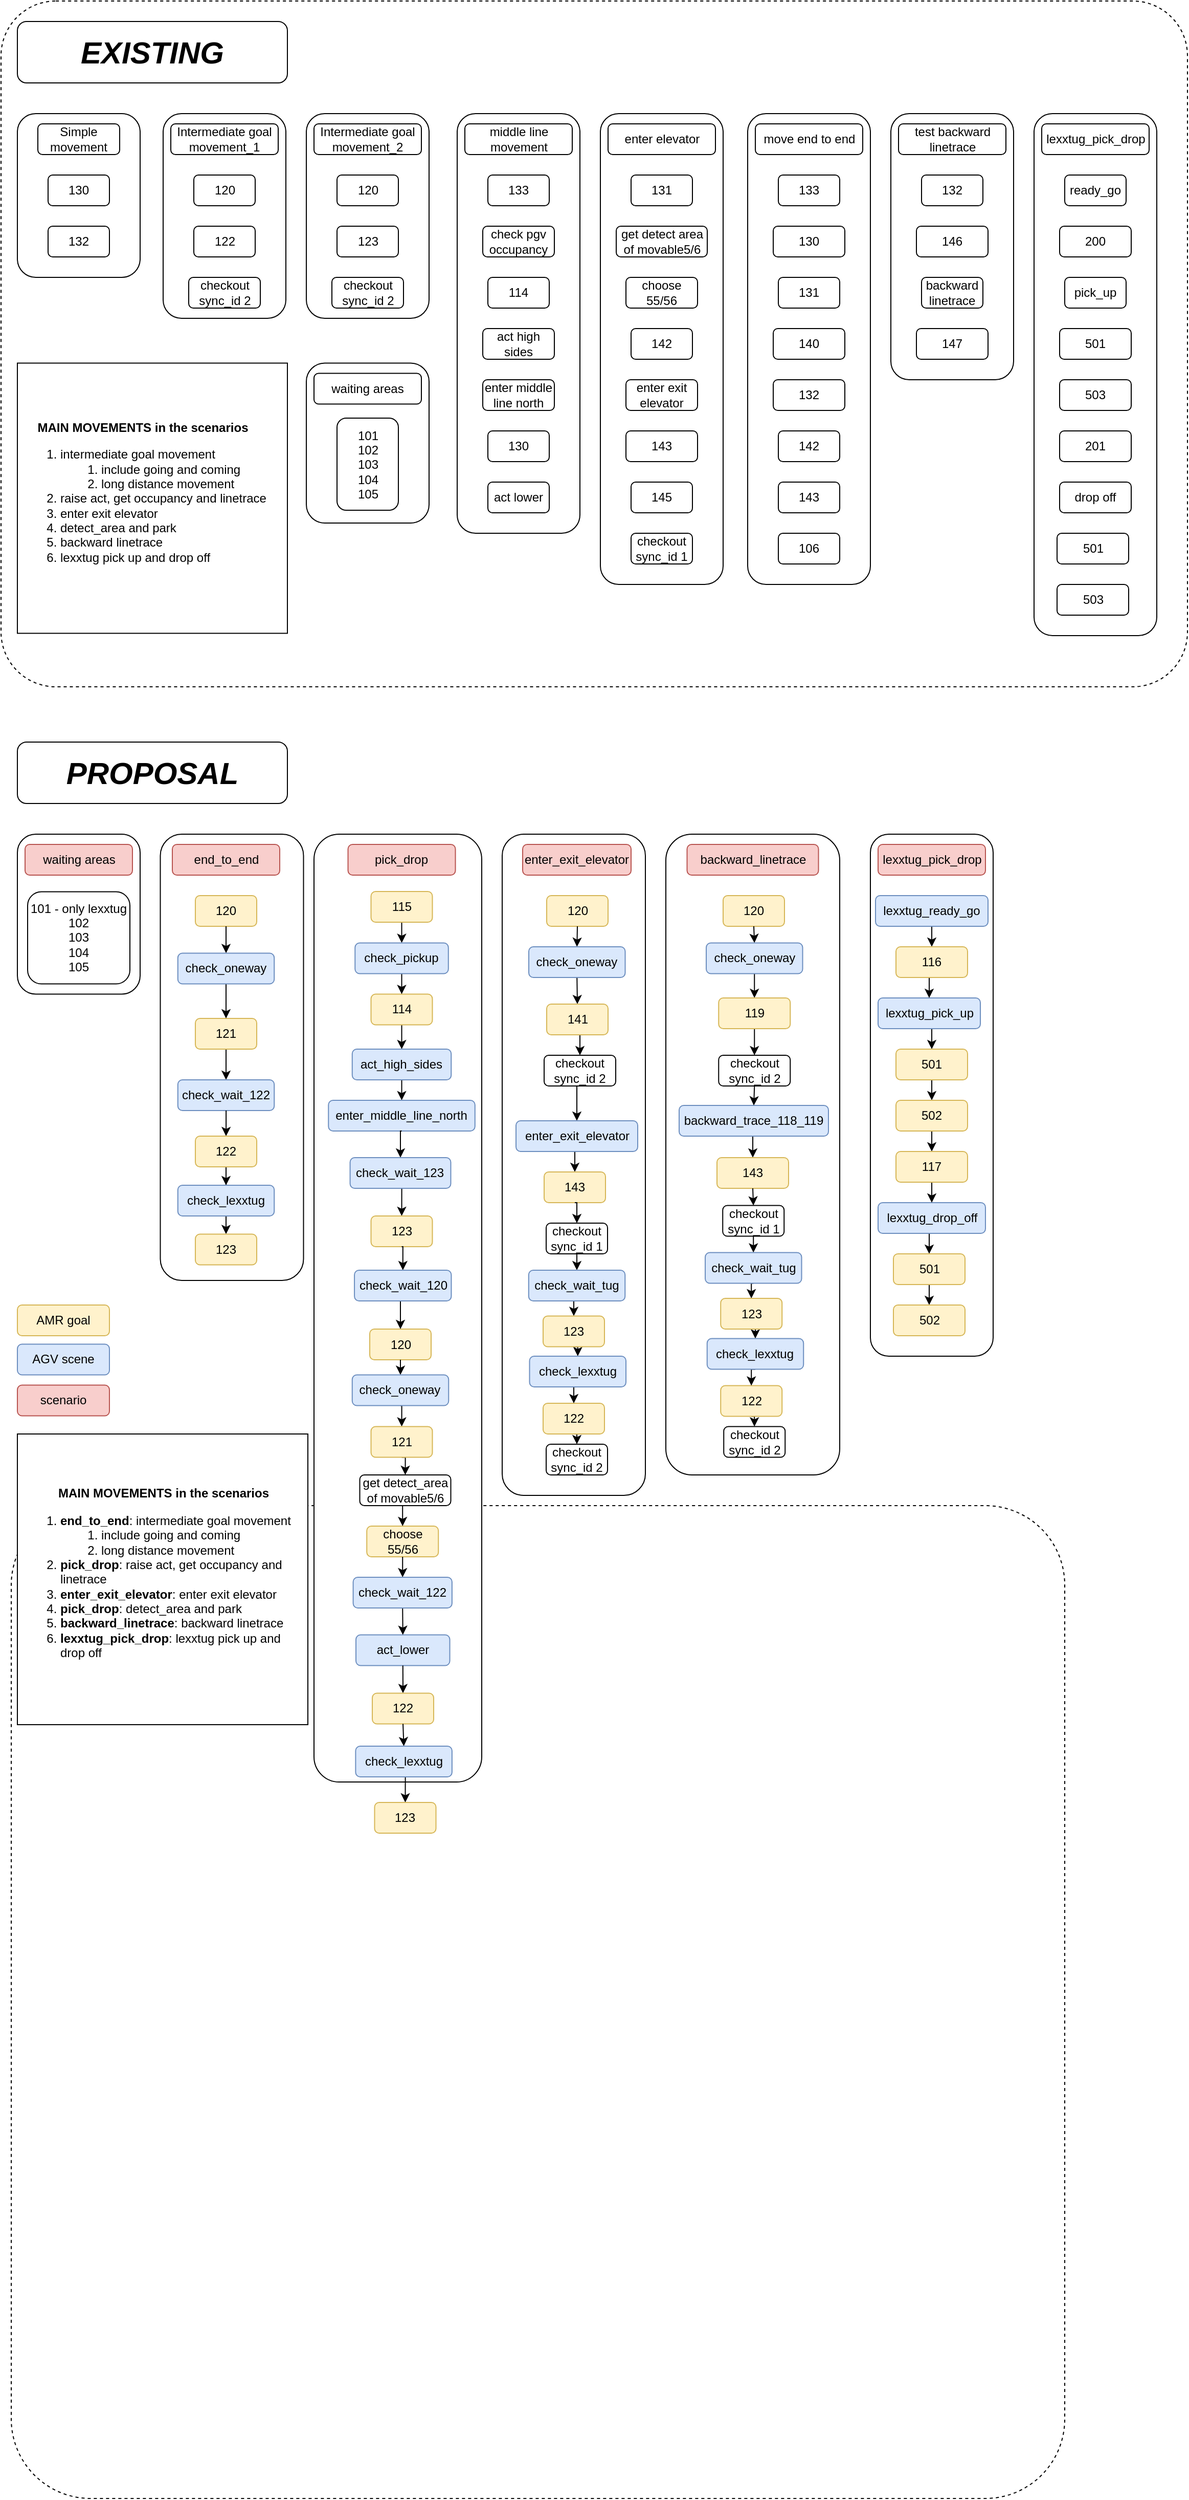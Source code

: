 <mxfile version="24.4.8" type="github">
  <diagram name="Page-1" id="5bSXYN2U-99hKogTW9Im">
    <mxGraphModel dx="1364" dy="1979" grid="1" gridSize="10" guides="1" tooltips="1" connect="1" arrows="1" fold="1" page="1" pageScale="1" pageWidth="850" pageHeight="1100" math="0" shadow="0">
      <root>
        <mxCell id="0" />
        <mxCell id="1" parent="0" />
        <mxCell id="Y1CMa8lW1xbxOv6bXZh0-143" value="" style="rounded=1;whiteSpace=wrap;html=1;arcSize=8;fillColor=none;dashed=1;" parent="1" vertex="1">
          <mxGeometry x="20" y="1400" width="1030" height="970" as="geometry" />
        </mxCell>
        <mxCell id="Y1CMa8lW1xbxOv6bXZh0-142" value="" style="rounded=1;whiteSpace=wrap;html=1;arcSize=8;fillColor=none;dashed=1;" parent="1" vertex="1">
          <mxGeometry x="10" y="-70" width="1160" height="670" as="geometry" />
        </mxCell>
        <mxCell id="Y1CMa8lW1xbxOv6bXZh0-1" value="" style="rounded=1;whiteSpace=wrap;html=1;" parent="1" vertex="1">
          <mxGeometry x="26" y="40" width="120" height="160" as="geometry" />
        </mxCell>
        <mxCell id="Y1CMa8lW1xbxOv6bXZh0-2" value="130" style="rounded=1;whiteSpace=wrap;html=1;" parent="1" vertex="1">
          <mxGeometry x="56" y="100" width="60" height="30" as="geometry" />
        </mxCell>
        <mxCell id="Y1CMa8lW1xbxOv6bXZh0-3" value="Simple movement" style="rounded=1;whiteSpace=wrap;html=1;" parent="1" vertex="1">
          <mxGeometry x="46" y="50" width="80" height="30" as="geometry" />
        </mxCell>
        <mxCell id="Y1CMa8lW1xbxOv6bXZh0-4" value="132" style="rounded=1;whiteSpace=wrap;html=1;" parent="1" vertex="1">
          <mxGeometry x="56" y="150" width="60" height="30" as="geometry" />
        </mxCell>
        <mxCell id="Y1CMa8lW1xbxOv6bXZh0-5" value="" style="rounded=1;whiteSpace=wrap;html=1;" parent="1" vertex="1">
          <mxGeometry x="168.5" y="40" width="120" height="200" as="geometry" />
        </mxCell>
        <mxCell id="Y1CMa8lW1xbxOv6bXZh0-6" value="120" style="rounded=1;whiteSpace=wrap;html=1;" parent="1" vertex="1">
          <mxGeometry x="198.5" y="100" width="60" height="30" as="geometry" />
        </mxCell>
        <mxCell id="Y1CMa8lW1xbxOv6bXZh0-7" value="Intermediate goal movement_1" style="rounded=1;whiteSpace=wrap;html=1;" parent="1" vertex="1">
          <mxGeometry x="176" y="50" width="105" height="30" as="geometry" />
        </mxCell>
        <mxCell id="Y1CMa8lW1xbxOv6bXZh0-8" value="122" style="rounded=1;whiteSpace=wrap;html=1;" parent="1" vertex="1">
          <mxGeometry x="198.5" y="150" width="60" height="30" as="geometry" />
        </mxCell>
        <mxCell id="Y1CMa8lW1xbxOv6bXZh0-9" value="checkout sync_id 2" style="rounded=1;whiteSpace=wrap;html=1;" parent="1" vertex="1">
          <mxGeometry x="193.5" y="200" width="70" height="30" as="geometry" />
        </mxCell>
        <mxCell id="Y1CMa8lW1xbxOv6bXZh0-19" value="" style="rounded=1;whiteSpace=wrap;html=1;" parent="1" vertex="1">
          <mxGeometry x="308.5" y="40" width="120" height="200" as="geometry" />
        </mxCell>
        <mxCell id="Y1CMa8lW1xbxOv6bXZh0-20" value="120" style="rounded=1;whiteSpace=wrap;html=1;" parent="1" vertex="1">
          <mxGeometry x="338.5" y="100" width="60" height="30" as="geometry" />
        </mxCell>
        <mxCell id="Y1CMa8lW1xbxOv6bXZh0-21" value="Intermediate goal movement_2" style="rounded=1;whiteSpace=wrap;html=1;" parent="1" vertex="1">
          <mxGeometry x="316" y="50" width="105" height="30" as="geometry" />
        </mxCell>
        <mxCell id="Y1CMa8lW1xbxOv6bXZh0-22" value="123" style="rounded=1;whiteSpace=wrap;html=1;" parent="1" vertex="1">
          <mxGeometry x="338.5" y="150" width="60" height="30" as="geometry" />
        </mxCell>
        <mxCell id="Y1CMa8lW1xbxOv6bXZh0-23" value="checkout sync_id 2" style="rounded=1;whiteSpace=wrap;html=1;" parent="1" vertex="1">
          <mxGeometry x="333.5" y="200" width="70" height="30" as="geometry" />
        </mxCell>
        <mxCell id="Y1CMa8lW1xbxOv6bXZh0-24" value="" style="rounded=1;whiteSpace=wrap;html=1;" parent="1" vertex="1">
          <mxGeometry x="456" y="40" width="120" height="410" as="geometry" />
        </mxCell>
        <mxCell id="Y1CMa8lW1xbxOv6bXZh0-25" value="133" style="rounded=1;whiteSpace=wrap;html=1;" parent="1" vertex="1">
          <mxGeometry x="486" y="100" width="60" height="30" as="geometry" />
        </mxCell>
        <mxCell id="Y1CMa8lW1xbxOv6bXZh0-26" value="middle line movement" style="rounded=1;whiteSpace=wrap;html=1;" parent="1" vertex="1">
          <mxGeometry x="463.5" y="50" width="105" height="30" as="geometry" />
        </mxCell>
        <mxCell id="Y1CMa8lW1xbxOv6bXZh0-27" value="114" style="rounded=1;whiteSpace=wrap;html=1;" parent="1" vertex="1">
          <mxGeometry x="486" y="200" width="60" height="30" as="geometry" />
        </mxCell>
        <mxCell id="Y1CMa8lW1xbxOv6bXZh0-28" value="check pgv occupancy" style="rounded=1;whiteSpace=wrap;html=1;" parent="1" vertex="1">
          <mxGeometry x="481" y="150" width="70" height="30" as="geometry" />
        </mxCell>
        <mxCell id="Y1CMa8lW1xbxOv6bXZh0-29" value="act high sides" style="rounded=1;whiteSpace=wrap;html=1;" parent="1" vertex="1">
          <mxGeometry x="481" y="250" width="70" height="30" as="geometry" />
        </mxCell>
        <mxCell id="Y1CMa8lW1xbxOv6bXZh0-30" value="130" style="rounded=1;whiteSpace=wrap;html=1;" parent="1" vertex="1">
          <mxGeometry x="486" y="350" width="60" height="30" as="geometry" />
        </mxCell>
        <mxCell id="Y1CMa8lW1xbxOv6bXZh0-31" value="enter middle line north" style="rounded=1;whiteSpace=wrap;html=1;" parent="1" vertex="1">
          <mxGeometry x="481" y="300" width="70" height="30" as="geometry" />
        </mxCell>
        <mxCell id="Y1CMa8lW1xbxOv6bXZh0-32" value="act lower" style="rounded=1;whiteSpace=wrap;html=1;" parent="1" vertex="1">
          <mxGeometry x="486" y="400" width="60" height="30" as="geometry" />
        </mxCell>
        <mxCell id="Y1CMa8lW1xbxOv6bXZh0-33" value="" style="rounded=1;whiteSpace=wrap;html=1;" parent="1" vertex="1">
          <mxGeometry x="596" y="40" width="120" height="460" as="geometry" />
        </mxCell>
        <mxCell id="Y1CMa8lW1xbxOv6bXZh0-34" value="131" style="rounded=1;whiteSpace=wrap;html=1;" parent="1" vertex="1">
          <mxGeometry x="626" y="100" width="60" height="30" as="geometry" />
        </mxCell>
        <mxCell id="Y1CMa8lW1xbxOv6bXZh0-35" value="enter elevator" style="rounded=1;whiteSpace=wrap;html=1;" parent="1" vertex="1">
          <mxGeometry x="603.5" y="50" width="105" height="30" as="geometry" />
        </mxCell>
        <mxCell id="Y1CMa8lW1xbxOv6bXZh0-36" value="142" style="rounded=1;whiteSpace=wrap;html=1;" parent="1" vertex="1">
          <mxGeometry x="626" y="250" width="60" height="30" as="geometry" />
        </mxCell>
        <mxCell id="Y1CMa8lW1xbxOv6bXZh0-38" value="enter exit elevator" style="rounded=1;whiteSpace=wrap;html=1;" parent="1" vertex="1">
          <mxGeometry x="621" y="300" width="70" height="30" as="geometry" />
        </mxCell>
        <mxCell id="Y1CMa8lW1xbxOv6bXZh0-39" value="145" style="rounded=1;whiteSpace=wrap;html=1;" parent="1" vertex="1">
          <mxGeometry x="626" y="400" width="60" height="30" as="geometry" />
        </mxCell>
        <mxCell id="Y1CMa8lW1xbxOv6bXZh0-40" value="143" style="rounded=1;whiteSpace=wrap;html=1;" parent="1" vertex="1">
          <mxGeometry x="621" y="350" width="70" height="30" as="geometry" />
        </mxCell>
        <mxCell id="Y1CMa8lW1xbxOv6bXZh0-41" value="checkout&lt;div&gt;sync_id 1&lt;/div&gt;" style="rounded=1;whiteSpace=wrap;html=1;" parent="1" vertex="1">
          <mxGeometry x="626" y="450" width="60" height="30" as="geometry" />
        </mxCell>
        <mxCell id="Y1CMa8lW1xbxOv6bXZh0-47" value="" style="rounded=1;whiteSpace=wrap;html=1;" parent="1" vertex="1">
          <mxGeometry x="740" y="40" width="120" height="460" as="geometry" />
        </mxCell>
        <mxCell id="Y1CMa8lW1xbxOv6bXZh0-48" value="133" style="rounded=1;whiteSpace=wrap;html=1;" parent="1" vertex="1">
          <mxGeometry x="770" y="100" width="60" height="30" as="geometry" />
        </mxCell>
        <mxCell id="Y1CMa8lW1xbxOv6bXZh0-49" value="move end to end" style="rounded=1;whiteSpace=wrap;html=1;" parent="1" vertex="1">
          <mxGeometry x="747.5" y="50" width="105" height="30" as="geometry" />
        </mxCell>
        <mxCell id="Y1CMa8lW1xbxOv6bXZh0-50" value="131" style="rounded=1;whiteSpace=wrap;html=1;" parent="1" vertex="1">
          <mxGeometry x="770" y="200" width="60" height="30" as="geometry" />
        </mxCell>
        <mxCell id="Y1CMa8lW1xbxOv6bXZh0-51" value="130" style="rounded=1;whiteSpace=wrap;html=1;" parent="1" vertex="1">
          <mxGeometry x="765" y="150" width="70" height="30" as="geometry" />
        </mxCell>
        <mxCell id="Y1CMa8lW1xbxOv6bXZh0-52" value="140" style="rounded=1;whiteSpace=wrap;html=1;" parent="1" vertex="1">
          <mxGeometry x="765" y="250" width="70" height="30" as="geometry" />
        </mxCell>
        <mxCell id="Y1CMa8lW1xbxOv6bXZh0-53" value="142" style="rounded=1;whiteSpace=wrap;html=1;" parent="1" vertex="1">
          <mxGeometry x="770" y="350" width="60" height="30" as="geometry" />
        </mxCell>
        <mxCell id="Y1CMa8lW1xbxOv6bXZh0-54" value="132" style="rounded=1;whiteSpace=wrap;html=1;" parent="1" vertex="1">
          <mxGeometry x="765" y="300" width="70" height="30" as="geometry" />
        </mxCell>
        <mxCell id="Y1CMa8lW1xbxOv6bXZh0-55" value="143" style="rounded=1;whiteSpace=wrap;html=1;" parent="1" vertex="1">
          <mxGeometry x="770" y="400" width="60" height="30" as="geometry" />
        </mxCell>
        <mxCell id="Y1CMa8lW1xbxOv6bXZh0-56" value="106" style="rounded=1;whiteSpace=wrap;html=1;" parent="1" vertex="1">
          <mxGeometry x="770" y="450" width="60" height="30" as="geometry" />
        </mxCell>
        <mxCell id="Y1CMa8lW1xbxOv6bXZh0-57" value="" style="rounded=1;whiteSpace=wrap;html=1;" parent="1" vertex="1">
          <mxGeometry x="880" y="40" width="120" height="260" as="geometry" />
        </mxCell>
        <mxCell id="Y1CMa8lW1xbxOv6bXZh0-58" value="132" style="rounded=1;whiteSpace=wrap;html=1;" parent="1" vertex="1">
          <mxGeometry x="910" y="100" width="60" height="30" as="geometry" />
        </mxCell>
        <mxCell id="Y1CMa8lW1xbxOv6bXZh0-59" value="test backward linetrace" style="rounded=1;whiteSpace=wrap;html=1;" parent="1" vertex="1">
          <mxGeometry x="887.5" y="50" width="105" height="30" as="geometry" />
        </mxCell>
        <mxCell id="Y1CMa8lW1xbxOv6bXZh0-60" value="backward linetrace" style="rounded=1;whiteSpace=wrap;html=1;" parent="1" vertex="1">
          <mxGeometry x="910" y="200" width="60" height="30" as="geometry" />
        </mxCell>
        <mxCell id="Y1CMa8lW1xbxOv6bXZh0-61" value="146" style="rounded=1;whiteSpace=wrap;html=1;" parent="1" vertex="1">
          <mxGeometry x="905" y="150" width="70" height="30" as="geometry" />
        </mxCell>
        <mxCell id="Y1CMa8lW1xbxOv6bXZh0-62" value="147" style="rounded=1;whiteSpace=wrap;html=1;" parent="1" vertex="1">
          <mxGeometry x="905" y="250" width="70" height="30" as="geometry" />
        </mxCell>
        <mxCell id="Y1CMa8lW1xbxOv6bXZh0-67" value="" style="rounded=1;whiteSpace=wrap;html=1;" parent="1" vertex="1">
          <mxGeometry x="1020" y="40" width="120" height="510" as="geometry" />
        </mxCell>
        <mxCell id="Y1CMa8lW1xbxOv6bXZh0-68" value="ready_go" style="rounded=1;whiteSpace=wrap;html=1;" parent="1" vertex="1">
          <mxGeometry x="1050" y="100" width="60" height="30" as="geometry" />
        </mxCell>
        <mxCell id="Y1CMa8lW1xbxOv6bXZh0-69" value="lexxtug_pick_drop" style="rounded=1;whiteSpace=wrap;html=1;" parent="1" vertex="1">
          <mxGeometry x="1027.5" y="50" width="105" height="30" as="geometry" />
        </mxCell>
        <mxCell id="Y1CMa8lW1xbxOv6bXZh0-70" value="pick_up" style="rounded=1;whiteSpace=wrap;html=1;" parent="1" vertex="1">
          <mxGeometry x="1050" y="200" width="60" height="30" as="geometry" />
        </mxCell>
        <mxCell id="Y1CMa8lW1xbxOv6bXZh0-71" value="200" style="rounded=1;whiteSpace=wrap;html=1;" parent="1" vertex="1">
          <mxGeometry x="1045" y="150" width="70" height="30" as="geometry" />
        </mxCell>
        <mxCell id="Y1CMa8lW1xbxOv6bXZh0-72" value="501" style="rounded=1;whiteSpace=wrap;html=1;" parent="1" vertex="1">
          <mxGeometry x="1045" y="250" width="70" height="30" as="geometry" />
        </mxCell>
        <mxCell id="Y1CMa8lW1xbxOv6bXZh0-73" value="503" style="rounded=1;whiteSpace=wrap;html=1;" parent="1" vertex="1">
          <mxGeometry x="1045" y="300" width="70" height="30" as="geometry" />
        </mxCell>
        <mxCell id="Y1CMa8lW1xbxOv6bXZh0-74" value="drop off" style="rounded=1;whiteSpace=wrap;html=1;" parent="1" vertex="1">
          <mxGeometry x="1045" y="400" width="70" height="30" as="geometry" />
        </mxCell>
        <mxCell id="Y1CMa8lW1xbxOv6bXZh0-75" value="501" style="rounded=1;whiteSpace=wrap;html=1;" parent="1" vertex="1">
          <mxGeometry x="1042.5" y="450" width="70" height="30" as="geometry" />
        </mxCell>
        <mxCell id="Y1CMa8lW1xbxOv6bXZh0-76" value="201" style="rounded=1;whiteSpace=wrap;html=1;" parent="1" vertex="1">
          <mxGeometry x="1045" y="350" width="70" height="30" as="geometry" />
        </mxCell>
        <mxCell id="Y1CMa8lW1xbxOv6bXZh0-77" value="503" style="rounded=1;whiteSpace=wrap;html=1;" parent="1" vertex="1">
          <mxGeometry x="1042.5" y="500" width="70" height="30" as="geometry" />
        </mxCell>
        <mxCell id="Y1CMa8lW1xbxOv6bXZh0-78" value="&lt;div style=&quot;text-align: center;&quot;&gt;&lt;b&gt;MAIN MOVEMENTS in the scenarios&lt;/b&gt;&lt;/div&gt;&lt;ol&gt;&lt;li&gt;intermediate goal movement&lt;/li&gt;&lt;ol&gt;&lt;li&gt;include going and coming&lt;/li&gt;&lt;li&gt;long distance movement&lt;/li&gt;&lt;/ol&gt;&lt;li&gt;raise act, get occupancy and linetrace&lt;/li&gt;&lt;li&gt;enter exit elevator&lt;/li&gt;&lt;li&gt;detect_area and park&lt;/li&gt;&lt;li&gt;backward linetrace&lt;/li&gt;&lt;li&gt;lexxtug pick up and drop off&lt;/li&gt;&lt;/ol&gt;" style="whiteSpace=wrap;html=1;aspect=fixed;align=left;" parent="1" vertex="1">
          <mxGeometry x="26" y="283.75" width="264" height="264" as="geometry" />
        </mxCell>
        <mxCell id="Y1CMa8lW1xbxOv6bXZh0-83" value="" style="rounded=1;whiteSpace=wrap;html=1;" parent="1" vertex="1">
          <mxGeometry x="165.75" y="744" width="140" height="436" as="geometry" />
        </mxCell>
        <mxCell id="CmdeKac-b-EZAwpPMAO4-1" style="edgeStyle=orthogonalEdgeStyle;rounded=0;orthogonalLoop=1;jettySize=auto;html=1;exitX=0.5;exitY=1;exitDx=0;exitDy=0;entryX=0.5;entryY=0;entryDx=0;entryDy=0;" parent="1" source="pVDv0Yjla1bkmVrioMCf-3" target="Y1CMa8lW1xbxOv6bXZh0-86" edge="1">
          <mxGeometry relative="1" as="geometry" />
        </mxCell>
        <mxCell id="Y1CMa8lW1xbxOv6bXZh0-84" value="120" style="rounded=1;whiteSpace=wrap;html=1;fillColor=#fff2cc;strokeColor=#d6b656;" parent="1" vertex="1">
          <mxGeometry x="200" y="804" width="60" height="30" as="geometry" />
        </mxCell>
        <mxCell id="Y1CMa8lW1xbxOv6bXZh0-85" value="end_to_end" style="rounded=1;whiteSpace=wrap;html=1;fillColor=#f8cecc;strokeColor=#b85450;" parent="1" vertex="1">
          <mxGeometry x="177.5" y="754" width="105" height="30" as="geometry" />
        </mxCell>
        <mxCell id="Y1CMa8lW1xbxOv6bXZh0-86" value="123" style="rounded=1;whiteSpace=wrap;html=1;fillColor=#fff2cc;strokeColor=#d6b656;" parent="1" vertex="1">
          <mxGeometry x="200" y="1134.75" width="60" height="30" as="geometry" />
        </mxCell>
        <mxCell id="Y1CMa8lW1xbxOv6bXZh0-93" value="" style="rounded=1;whiteSpace=wrap;html=1;" parent="1" vertex="1">
          <mxGeometry x="316" y="744" width="164" height="926" as="geometry" />
        </mxCell>
        <mxCell id="CmdeKac-b-EZAwpPMAO4-3" style="edgeStyle=orthogonalEdgeStyle;rounded=0;orthogonalLoop=1;jettySize=auto;html=1;exitX=0.5;exitY=1;exitDx=0;exitDy=0;entryX=0.5;entryY=0;entryDx=0;entryDy=0;" parent="1" source="Y1CMa8lW1xbxOv6bXZh0-94" target="Y1CMa8lW1xbxOv6bXZh0-97" edge="1">
          <mxGeometry relative="1" as="geometry" />
        </mxCell>
        <mxCell id="Y1CMa8lW1xbxOv6bXZh0-94" value="115" style="rounded=1;whiteSpace=wrap;html=1;fillColor=#fff2cc;strokeColor=#d6b656;" parent="1" vertex="1">
          <mxGeometry x="371.75" y="800" width="60" height="30" as="geometry" />
        </mxCell>
        <mxCell id="Y1CMa8lW1xbxOv6bXZh0-95" value="pick_drop" style="rounded=1;whiteSpace=wrap;html=1;fillColor=#f8cecc;strokeColor=#b85450;" parent="1" vertex="1">
          <mxGeometry x="349.26" y="754" width="105" height="30" as="geometry" />
        </mxCell>
        <mxCell id="CmdeKac-b-EZAwpPMAO4-5" style="edgeStyle=orthogonalEdgeStyle;rounded=0;orthogonalLoop=1;jettySize=auto;html=1;exitX=0.5;exitY=1;exitDx=0;exitDy=0;entryX=0.5;entryY=0;entryDx=0;entryDy=0;" parent="1" source="Y1CMa8lW1xbxOv6bXZh0-96" target="Y1CMa8lW1xbxOv6bXZh0-98" edge="1">
          <mxGeometry relative="1" as="geometry" />
        </mxCell>
        <mxCell id="Y1CMa8lW1xbxOv6bXZh0-96" value="114" style="rounded=1;whiteSpace=wrap;html=1;fillColor=#fff2cc;strokeColor=#d6b656;" parent="1" vertex="1">
          <mxGeometry x="371.75" y="900.25" width="60" height="30" as="geometry" />
        </mxCell>
        <mxCell id="CmdeKac-b-EZAwpPMAO4-4" style="edgeStyle=orthogonalEdgeStyle;rounded=0;orthogonalLoop=1;jettySize=auto;html=1;exitX=0.5;exitY=1;exitDx=0;exitDy=0;entryX=0.5;entryY=0;entryDx=0;entryDy=0;" parent="1" source="Y1CMa8lW1xbxOv6bXZh0-97" target="Y1CMa8lW1xbxOv6bXZh0-96" edge="1">
          <mxGeometry relative="1" as="geometry" />
        </mxCell>
        <mxCell id="Y1CMa8lW1xbxOv6bXZh0-97" value="check_pickup" style="rounded=1;whiteSpace=wrap;html=1;fillColor=#dae8fc;strokeColor=#6c8ebf;" parent="1" vertex="1">
          <mxGeometry x="356.14" y="850.25" width="91.25" height="30" as="geometry" />
        </mxCell>
        <mxCell id="CmdeKac-b-EZAwpPMAO4-6" style="edgeStyle=orthogonalEdgeStyle;rounded=0;orthogonalLoop=1;jettySize=auto;html=1;exitX=0.5;exitY=1;exitDx=0;exitDy=0;entryX=0.5;entryY=0;entryDx=0;entryDy=0;" parent="1" source="Y1CMa8lW1xbxOv6bXZh0-98" target="Y1CMa8lW1xbxOv6bXZh0-100" edge="1">
          <mxGeometry relative="1" as="geometry" />
        </mxCell>
        <mxCell id="Y1CMa8lW1xbxOv6bXZh0-98" value="act_high_sides" style="rounded=1;whiteSpace=wrap;html=1;fillColor=#dae8fc;strokeColor=#6c8ebf;" parent="1" vertex="1">
          <mxGeometry x="353.38" y="954" width="96.75" height="30" as="geometry" />
        </mxCell>
        <mxCell id="CmdeKac-b-EZAwpPMAO4-8" style="edgeStyle=orthogonalEdgeStyle;rounded=0;orthogonalLoop=1;jettySize=auto;html=1;exitX=0.5;exitY=1;exitDx=0;exitDy=0;entryX=0.5;entryY=0;entryDx=0;entryDy=0;" parent="1" source="pVDv0Yjla1bkmVrioMCf-27" target="Y1CMa8lW1xbxOv6bXZh0-162" edge="1">
          <mxGeometry relative="1" as="geometry" />
        </mxCell>
        <mxCell id="Y1CMa8lW1xbxOv6bXZh0-99" value="120" style="rounded=1;whiteSpace=wrap;html=1;fillColor=#fff2cc;strokeColor=#d6b656;" parent="1" vertex="1">
          <mxGeometry x="370.51" y="1227.5" width="60" height="30" as="geometry" />
        </mxCell>
        <mxCell id="CmdeKac-b-EZAwpPMAO4-7" style="edgeStyle=orthogonalEdgeStyle;rounded=0;orthogonalLoop=1;jettySize=auto;html=1;exitX=0.5;exitY=1;exitDx=0;exitDy=0;entryX=0.5;entryY=0;entryDx=0;entryDy=0;" parent="1" source="pVDv0Yjla1bkmVrioMCf-60" target="Y1CMa8lW1xbxOv6bXZh0-99" edge="1">
          <mxGeometry relative="1" as="geometry" />
        </mxCell>
        <mxCell id="Y1CMa8lW1xbxOv6bXZh0-100" value="enter_middle_line_north" style="rounded=1;whiteSpace=wrap;html=1;fillColor=#dae8fc;strokeColor=#6c8ebf;" parent="1" vertex="1">
          <mxGeometry x="330.13" y="1004" width="143.25" height="30" as="geometry" />
        </mxCell>
        <mxCell id="CmdeKac-b-EZAwpPMAO4-12" style="edgeStyle=orthogonalEdgeStyle;rounded=0;orthogonalLoop=1;jettySize=auto;html=1;exitX=0.5;exitY=1;exitDx=0;exitDy=0;entryX=0.5;entryY=0;entryDx=0;entryDy=0;" parent="1" source="pVDv0Yjla1bkmVrioMCf-18" target="Y1CMa8lW1xbxOv6bXZh0-158" edge="1">
          <mxGeometry relative="1" as="geometry">
            <mxPoint x="405.51" y="1707.75" as="targetPoint" />
          </mxGeometry>
        </mxCell>
        <mxCell id="Y1CMa8lW1xbxOv6bXZh0-101" value="act_lower" style="rounded=1;whiteSpace=wrap;html=1;fillColor=#dae8fc;strokeColor=#6c8ebf;" parent="1" vertex="1">
          <mxGeometry x="357.01" y="1526.25" width="91.75" height="30" as="geometry" />
        </mxCell>
        <mxCell id="Y1CMa8lW1xbxOv6bXZh0-102" value="" style="rounded=1;whiteSpace=wrap;html=1;" parent="1" vertex="1">
          <mxGeometry x="500" y="744" width="140" height="646" as="geometry" />
        </mxCell>
        <mxCell id="CmdeKac-b-EZAwpPMAO4-17" style="edgeStyle=orthogonalEdgeStyle;rounded=0;orthogonalLoop=1;jettySize=auto;html=1;exitX=0.5;exitY=1;exitDx=0;exitDy=0;entryX=0.5;entryY=0;entryDx=0;entryDy=0;" parent="1" source="pVDv0Yjla1bkmVrioMCf-30" target="Y1CMa8lW1xbxOv6bXZh0-105" edge="1">
          <mxGeometry relative="1" as="geometry" />
        </mxCell>
        <mxCell id="Y1CMa8lW1xbxOv6bXZh0-103" value="120" style="rounded=1;whiteSpace=wrap;html=1;fillColor=#fff2cc;strokeColor=#d6b656;" parent="1" vertex="1">
          <mxGeometry x="543.5" y="804" width="60" height="30" as="geometry" />
        </mxCell>
        <mxCell id="Y1CMa8lW1xbxOv6bXZh0-104" value="enter_exit_elevator" style="rounded=1;whiteSpace=wrap;html=1;fillColor=#f8cecc;strokeColor=#b85450;" parent="1" vertex="1">
          <mxGeometry x="520" y="754" width="106" height="30" as="geometry" />
        </mxCell>
        <mxCell id="CmdeKac-b-EZAwpPMAO4-18" style="edgeStyle=orthogonalEdgeStyle;rounded=0;orthogonalLoop=1;jettySize=auto;html=1;exitX=0.5;exitY=1;exitDx=0;exitDy=0;entryX=0.5;entryY=0;entryDx=0;entryDy=0;" parent="1" source="Y1CMa8lW1xbxOv6bXZh0-105" target="Y1CMa8lW1xbxOv6bXZh0-165" edge="1">
          <mxGeometry relative="1" as="geometry" />
        </mxCell>
        <mxCell id="Y1CMa8lW1xbxOv6bXZh0-105" value="141" style="rounded=1;whiteSpace=wrap;html=1;fillColor=#fff2cc;strokeColor=#d6b656;" parent="1" vertex="1">
          <mxGeometry x="543.5" y="910" width="60" height="30" as="geometry" />
        </mxCell>
        <mxCell id="CmdeKac-b-EZAwpPMAO4-20" style="edgeStyle=orthogonalEdgeStyle;rounded=0;orthogonalLoop=1;jettySize=auto;html=1;exitX=0.5;exitY=1;exitDx=0;exitDy=0;entryX=0.5;entryY=0;entryDx=0;entryDy=0;" parent="1" source="21O02UXEpnsijsmawnHE-1" target="Y1CMa8lW1xbxOv6bXZh0-108" edge="1">
          <mxGeometry relative="1" as="geometry">
            <mxPoint x="571" y="1054" as="sourcePoint" />
          </mxGeometry>
        </mxCell>
        <mxCell id="CmdeKac-b-EZAwpPMAO4-21" style="edgeStyle=orthogonalEdgeStyle;rounded=0;orthogonalLoop=1;jettySize=auto;html=1;exitX=0.5;exitY=1;exitDx=0;exitDy=0;entryX=0.5;entryY=0;entryDx=0;entryDy=0;" parent="1" source="Y1CMa8lW1xbxOv6bXZh0-110" target="pVDv0Yjla1bkmVrioMCf-32" edge="1">
          <mxGeometry relative="1" as="geometry" />
        </mxCell>
        <mxCell id="Y1CMa8lW1xbxOv6bXZh0-108" value="143" style="rounded=1;whiteSpace=wrap;html=1;fillColor=#fff2cc;strokeColor=#d6b656;" parent="1" vertex="1">
          <mxGeometry x="541" y="1074" width="60" height="30" as="geometry" />
        </mxCell>
        <mxCell id="CmdeKac-b-EZAwpPMAO4-11" style="edgeStyle=orthogonalEdgeStyle;rounded=0;orthogonalLoop=1;jettySize=auto;html=1;exitX=0.5;exitY=1;exitDx=0;exitDy=0;entryX=0.5;entryY=0;entryDx=0;entryDy=0;" parent="1" source="pVDv0Yjla1bkmVrioMCf-15" target="Y1CMa8lW1xbxOv6bXZh0-101" edge="1">
          <mxGeometry relative="1" as="geometry" />
        </mxCell>
        <mxCell id="Y1CMa8lW1xbxOv6bXZh0-109" value="choose 55/56" style="rounded=1;whiteSpace=wrap;html=1;fillColor=#fff2cc;strokeColor=#d6b656;" parent="1" vertex="1">
          <mxGeometry x="367.62" y="1420" width="70" height="30" as="geometry" />
        </mxCell>
        <mxCell id="CmdeKac-b-EZAwpPMAO4-23" style="edgeStyle=orthogonalEdgeStyle;rounded=0;orthogonalLoop=1;jettySize=auto;html=1;exitX=0.5;exitY=1;exitDx=0;exitDy=0;entryX=0.5;entryY=0;entryDx=0;entryDy=0;" parent="1" source="Y1CMa8lW1xbxOv6bXZh0-163" target="Y1CMa8lW1xbxOv6bXZh0-164" edge="1">
          <mxGeometry relative="1" as="geometry" />
        </mxCell>
        <mxCell id="Y1CMa8lW1xbxOv6bXZh0-121" value="" style="rounded=1;whiteSpace=wrap;html=1;" parent="1" vertex="1">
          <mxGeometry x="660" y="744" width="170" height="626" as="geometry" />
        </mxCell>
        <mxCell id="CmdeKac-b-EZAwpPMAO4-24" style="edgeStyle=orthogonalEdgeStyle;rounded=0;orthogonalLoop=1;jettySize=auto;html=1;exitX=0.5;exitY=1;exitDx=0;exitDy=0;entryX=0.5;entryY=0;entryDx=0;entryDy=0;" parent="1" source="pVDv0Yjla1bkmVrioMCf-40" target="Y1CMa8lW1xbxOv6bXZh0-125" edge="1">
          <mxGeometry relative="1" as="geometry" />
        </mxCell>
        <mxCell id="Y1CMa8lW1xbxOv6bXZh0-122" value="120" style="rounded=1;whiteSpace=wrap;html=1;fillColor=#fff2cc;strokeColor=#d6b656;" parent="1" vertex="1">
          <mxGeometry x="716" y="804" width="60" height="30" as="geometry" />
        </mxCell>
        <mxCell id="Y1CMa8lW1xbxOv6bXZh0-123" value="backward_linetrace" style="rounded=1;whiteSpace=wrap;html=1;fillColor=#f8cecc;strokeColor=#b85450;" parent="1" vertex="1">
          <mxGeometry x="680.75" y="754" width="128.5" height="30" as="geometry" />
        </mxCell>
        <mxCell id="CmdeKac-b-EZAwpPMAO4-27" style="edgeStyle=orthogonalEdgeStyle;rounded=0;orthogonalLoop=1;jettySize=auto;html=1;exitX=0.5;exitY=1;exitDx=0;exitDy=0;entryX=0.5;entryY=0;entryDx=0;entryDy=0;" parent="1" source="Y1CMa8lW1xbxOv6bXZh0-124" target="Y1CMa8lW1xbxOv6bXZh0-126" edge="1">
          <mxGeometry relative="1" as="geometry" />
        </mxCell>
        <mxCell id="Y1CMa8lW1xbxOv6bXZh0-124" value="backward_trace_118_119" style="rounded=1;whiteSpace=wrap;html=1;fillColor=#dae8fc;strokeColor=#6c8ebf;" parent="1" vertex="1">
          <mxGeometry x="673" y="1009" width="146" height="30" as="geometry" />
        </mxCell>
        <mxCell id="CmdeKac-b-EZAwpPMAO4-25" style="edgeStyle=orthogonalEdgeStyle;rounded=0;orthogonalLoop=1;jettySize=auto;html=1;exitX=0.5;exitY=1;exitDx=0;exitDy=0;entryX=0.5;entryY=0;entryDx=0;entryDy=0;" parent="1" source="Y1CMa8lW1xbxOv6bXZh0-125" target="Y1CMa8lW1xbxOv6bXZh0-166" edge="1">
          <mxGeometry relative="1" as="geometry" />
        </mxCell>
        <mxCell id="Y1CMa8lW1xbxOv6bXZh0-125" value="119" style="rounded=1;whiteSpace=wrap;html=1;fillColor=#fff2cc;strokeColor=#d6b656;" parent="1" vertex="1">
          <mxGeometry x="711.63" y="904" width="70" height="30" as="geometry" />
        </mxCell>
        <mxCell id="Y1CMa8lW1xbxOv6bXZh0-126" value="143" style="rounded=1;whiteSpace=wrap;html=1;fillColor=#fff2cc;strokeColor=#d6b656;" parent="1" vertex="1">
          <mxGeometry x="710" y="1060" width="70" height="30" as="geometry" />
        </mxCell>
        <mxCell id="Y1CMa8lW1xbxOv6bXZh0-127" value="" style="rounded=1;whiteSpace=wrap;html=1;" parent="1" vertex="1">
          <mxGeometry x="860" y="744" width="120" height="510" as="geometry" />
        </mxCell>
        <mxCell id="CmdeKac-b-EZAwpPMAO4-32" style="edgeStyle=orthogonalEdgeStyle;rounded=0;orthogonalLoop=1;jettySize=auto;html=1;exitX=0.5;exitY=1;exitDx=0;exitDy=0;entryX=0.5;entryY=0;entryDx=0;entryDy=0;" parent="1" source="Y1CMa8lW1xbxOv6bXZh0-128" target="Y1CMa8lW1xbxOv6bXZh0-131" edge="1">
          <mxGeometry relative="1" as="geometry" />
        </mxCell>
        <mxCell id="Y1CMa8lW1xbxOv6bXZh0-128" value="lexxtug_ready_go" style="rounded=1;whiteSpace=wrap;html=1;fillColor=#dae8fc;strokeColor=#6c8ebf;" parent="1" vertex="1">
          <mxGeometry x="865" y="804" width="110" height="30" as="geometry" />
        </mxCell>
        <mxCell id="Y1CMa8lW1xbxOv6bXZh0-129" value="lexxtug_pick_drop" style="rounded=1;whiteSpace=wrap;html=1;fillColor=#f8cecc;strokeColor=#b85450;" parent="1" vertex="1">
          <mxGeometry x="867.5" y="754" width="105" height="30" as="geometry" />
        </mxCell>
        <mxCell id="CmdeKac-b-EZAwpPMAO4-34" style="edgeStyle=orthogonalEdgeStyle;rounded=0;orthogonalLoop=1;jettySize=auto;html=1;exitX=0.5;exitY=1;exitDx=0;exitDy=0;entryX=0.5;entryY=0;entryDx=0;entryDy=0;" parent="1" source="Y1CMa8lW1xbxOv6bXZh0-130" target="Y1CMa8lW1xbxOv6bXZh0-132" edge="1">
          <mxGeometry relative="1" as="geometry" />
        </mxCell>
        <mxCell id="Y1CMa8lW1xbxOv6bXZh0-130" value="lexxtug_pick_up" style="rounded=1;whiteSpace=wrap;html=1;fillColor=#dae8fc;strokeColor=#6c8ebf;" parent="1" vertex="1">
          <mxGeometry x="867.5" y="904" width="100" height="30" as="geometry" />
        </mxCell>
        <mxCell id="CmdeKac-b-EZAwpPMAO4-33" style="edgeStyle=orthogonalEdgeStyle;rounded=0;orthogonalLoop=1;jettySize=auto;html=1;exitX=0.5;exitY=1;exitDx=0;exitDy=0;entryX=0.5;entryY=0;entryDx=0;entryDy=0;" parent="1" source="Y1CMa8lW1xbxOv6bXZh0-131" target="Y1CMa8lW1xbxOv6bXZh0-130" edge="1">
          <mxGeometry relative="1" as="geometry" />
        </mxCell>
        <mxCell id="Y1CMa8lW1xbxOv6bXZh0-131" value="116" style="rounded=1;whiteSpace=wrap;html=1;fillColor=#fff2cc;strokeColor=#d6b656;" parent="1" vertex="1">
          <mxGeometry x="885" y="854" width="70" height="30" as="geometry" />
        </mxCell>
        <mxCell id="CmdeKac-b-EZAwpPMAO4-35" style="edgeStyle=orthogonalEdgeStyle;rounded=0;orthogonalLoop=1;jettySize=auto;html=1;exitX=0.5;exitY=1;exitDx=0;exitDy=0;entryX=0.5;entryY=0;entryDx=0;entryDy=0;" parent="1" source="Y1CMa8lW1xbxOv6bXZh0-132" target="Y1CMa8lW1xbxOv6bXZh0-133" edge="1">
          <mxGeometry relative="1" as="geometry" />
        </mxCell>
        <mxCell id="Y1CMa8lW1xbxOv6bXZh0-132" value="501" style="rounded=1;whiteSpace=wrap;html=1;fillColor=#fff2cc;strokeColor=#d6b656;" parent="1" vertex="1">
          <mxGeometry x="885" y="954" width="70" height="30" as="geometry" />
        </mxCell>
        <mxCell id="CmdeKac-b-EZAwpPMAO4-36" style="edgeStyle=orthogonalEdgeStyle;rounded=0;orthogonalLoop=1;jettySize=auto;html=1;exitX=0.5;exitY=1;exitDx=0;exitDy=0;entryX=0.5;entryY=0;entryDx=0;entryDy=0;" parent="1" source="Y1CMa8lW1xbxOv6bXZh0-133" target="Y1CMa8lW1xbxOv6bXZh0-136" edge="1">
          <mxGeometry relative="1" as="geometry" />
        </mxCell>
        <mxCell id="Y1CMa8lW1xbxOv6bXZh0-133" value="502" style="rounded=1;whiteSpace=wrap;html=1;fillColor=#fff2cc;strokeColor=#d6b656;" parent="1" vertex="1">
          <mxGeometry x="885" y="1004" width="70" height="30" as="geometry" />
        </mxCell>
        <mxCell id="CmdeKac-b-EZAwpPMAO4-38" style="edgeStyle=orthogonalEdgeStyle;rounded=0;orthogonalLoop=1;jettySize=auto;html=1;exitX=0.5;exitY=1;exitDx=0;exitDy=0;entryX=0.5;entryY=0;entryDx=0;entryDy=0;" parent="1" source="Y1CMa8lW1xbxOv6bXZh0-134" target="Y1CMa8lW1xbxOv6bXZh0-135" edge="1">
          <mxGeometry relative="1" as="geometry" />
        </mxCell>
        <mxCell id="Y1CMa8lW1xbxOv6bXZh0-134" value="lexxtug_drop_off" style="rounded=1;whiteSpace=wrap;html=1;fillColor=#dae8fc;strokeColor=#6c8ebf;" parent="1" vertex="1">
          <mxGeometry x="867.5" y="1104" width="105" height="30" as="geometry" />
        </mxCell>
        <mxCell id="CmdeKac-b-EZAwpPMAO4-39" style="edgeStyle=orthogonalEdgeStyle;rounded=0;orthogonalLoop=1;jettySize=auto;html=1;exitX=0.5;exitY=1;exitDx=0;exitDy=0;entryX=0.5;entryY=0;entryDx=0;entryDy=0;" parent="1" source="Y1CMa8lW1xbxOv6bXZh0-135" target="Y1CMa8lW1xbxOv6bXZh0-137" edge="1">
          <mxGeometry relative="1" as="geometry" />
        </mxCell>
        <mxCell id="Y1CMa8lW1xbxOv6bXZh0-135" value="501" style="rounded=1;whiteSpace=wrap;html=1;fillColor=#fff2cc;strokeColor=#d6b656;" parent="1" vertex="1">
          <mxGeometry x="882.5" y="1154" width="70" height="30" as="geometry" />
        </mxCell>
        <mxCell id="CmdeKac-b-EZAwpPMAO4-37" style="edgeStyle=orthogonalEdgeStyle;rounded=0;orthogonalLoop=1;jettySize=auto;html=1;exitX=0.5;exitY=1;exitDx=0;exitDy=0;entryX=0.5;entryY=0;entryDx=0;entryDy=0;" parent="1" source="Y1CMa8lW1xbxOv6bXZh0-136" target="Y1CMa8lW1xbxOv6bXZh0-134" edge="1">
          <mxGeometry relative="1" as="geometry" />
        </mxCell>
        <mxCell id="Y1CMa8lW1xbxOv6bXZh0-136" value="117" style="rounded=1;whiteSpace=wrap;html=1;fillColor=#fff2cc;strokeColor=#d6b656;" parent="1" vertex="1">
          <mxGeometry x="885" y="1054" width="70" height="30" as="geometry" />
        </mxCell>
        <mxCell id="Y1CMa8lW1xbxOv6bXZh0-137" value="502" style="rounded=1;whiteSpace=wrap;html=1;fillColor=#fff2cc;strokeColor=#d6b656;" parent="1" vertex="1">
          <mxGeometry x="882.5" y="1204" width="70" height="30" as="geometry" />
        </mxCell>
        <mxCell id="Y1CMa8lW1xbxOv6bXZh0-138" value="&lt;div style=&quot;text-align: center;&quot;&gt;&lt;b&gt;MAIN MOVEMENTS in the scenarios&lt;/b&gt;&lt;/div&gt;&lt;ol&gt;&lt;li&gt;&lt;b&gt;end_to_end&lt;/b&gt;: intermediate goal movement&lt;/li&gt;&lt;ol&gt;&lt;li&gt;include going and coming&lt;/li&gt;&lt;li&gt;long distance movement&lt;/li&gt;&lt;/ol&gt;&lt;li&gt;&lt;b&gt;pick_drop&lt;/b&gt;: raise act, get occupancy and linetrace&lt;/li&gt;&lt;li&gt;&lt;b&gt;enter_exit_elevator&lt;/b&gt;: enter exit elevator&lt;/li&gt;&lt;li&gt;&lt;b&gt;pick_drop&lt;/b&gt;: detect_area and park&lt;/li&gt;&lt;li&gt;&lt;b&gt;backward_linetrace&lt;/b&gt;: backward linetrace&lt;/li&gt;&lt;li&gt;&lt;b&gt;lexxtug_pick_drop&lt;/b&gt;: lexxtug pick up and drop off&lt;/li&gt;&lt;/ol&gt;" style="whiteSpace=wrap;html=1;aspect=fixed;align=left;" parent="1" vertex="1">
          <mxGeometry x="26" y="1330" width="284" height="284" as="geometry" />
        </mxCell>
        <mxCell id="Y1CMa8lW1xbxOv6bXZh0-139" value="&lt;b&gt;&lt;i&gt;&lt;font style=&quot;font-size: 30px;&quot;&gt;EXISTING&lt;/font&gt;&lt;/i&gt;&lt;/b&gt;" style="rounded=1;whiteSpace=wrap;html=1;" parent="1" vertex="1">
          <mxGeometry x="26" y="-50" width="264" height="60" as="geometry" />
        </mxCell>
        <mxCell id="Y1CMa8lW1xbxOv6bXZh0-141" value="&lt;b&gt;&lt;i&gt;&lt;font style=&quot;font-size: 30px;&quot;&gt;PROPOSAL&lt;/font&gt;&lt;/i&gt;&lt;/b&gt;" style="rounded=1;whiteSpace=wrap;html=1;" parent="1" vertex="1">
          <mxGeometry x="26" y="654" width="264" height="60" as="geometry" />
        </mxCell>
        <mxCell id="Y1CMa8lW1xbxOv6bXZh0-144" value="" style="rounded=1;whiteSpace=wrap;html=1;" parent="1" vertex="1">
          <mxGeometry x="308.5" y="283.75" width="120" height="156.25" as="geometry" />
        </mxCell>
        <mxCell id="Y1CMa8lW1xbxOv6bXZh0-145" value="waiting areas" style="rounded=1;whiteSpace=wrap;html=1;" parent="1" vertex="1">
          <mxGeometry x="316" y="293.75" width="105" height="30" as="geometry" />
        </mxCell>
        <mxCell id="Y1CMa8lW1xbxOv6bXZh0-146" value="101&lt;div&gt;102&lt;/div&gt;&lt;div&gt;103&lt;/div&gt;&lt;div&gt;104&lt;/div&gt;&lt;div&gt;105&lt;/div&gt;" style="rounded=1;whiteSpace=wrap;html=1;" parent="1" vertex="1">
          <mxGeometry x="338.5" y="337.5" width="60" height="90" as="geometry" />
        </mxCell>
        <mxCell id="Y1CMa8lW1xbxOv6bXZh0-150" value="" style="rounded=1;whiteSpace=wrap;html=1;" parent="1" vertex="1">
          <mxGeometry x="26" y="744" width="120" height="156.25" as="geometry" />
        </mxCell>
        <mxCell id="Y1CMa8lW1xbxOv6bXZh0-151" value="101 - only lexxtug&lt;div&gt;102&lt;/div&gt;&lt;div&gt;103&lt;/div&gt;&lt;div&gt;104&lt;/div&gt;&lt;div&gt;105&lt;/div&gt;" style="rounded=1;whiteSpace=wrap;html=1;" parent="1" vertex="1">
          <mxGeometry x="36" y="800.25" width="100" height="90" as="geometry" />
        </mxCell>
        <mxCell id="Y1CMa8lW1xbxOv6bXZh0-152" value="waiting areas" style="rounded=1;whiteSpace=wrap;html=1;fillColor=#f8cecc;strokeColor=#b85450;" parent="1" vertex="1">
          <mxGeometry x="33.5" y="754" width="105" height="30" as="geometry" />
        </mxCell>
        <mxCell id="CmdeKac-b-EZAwpPMAO4-10" style="edgeStyle=orthogonalEdgeStyle;rounded=0;orthogonalLoop=1;jettySize=auto;html=1;exitX=0.5;exitY=1;exitDx=0;exitDy=0;entryX=0.5;entryY=0;entryDx=0;entryDy=0;" parent="1" source="Y1CMa8lW1xbxOv6bXZh0-153" target="Y1CMa8lW1xbxOv6bXZh0-109" edge="1">
          <mxGeometry relative="1" as="geometry" />
        </mxCell>
        <mxCell id="Y1CMa8lW1xbxOv6bXZh0-153" value="get detect_area of movable5/6" style="rounded=1;whiteSpace=wrap;html=1;" parent="1" vertex="1">
          <mxGeometry x="360.75" y="1370" width="89" height="30" as="geometry" />
        </mxCell>
        <mxCell id="Y1CMa8lW1xbxOv6bXZh0-154" value="choose 55/56" style="rounded=1;whiteSpace=wrap;html=1;" parent="1" vertex="1">
          <mxGeometry x="621" y="200" width="70" height="30" as="geometry" />
        </mxCell>
        <mxCell id="Y1CMa8lW1xbxOv6bXZh0-155" value="get detect area of movable5/6" style="rounded=1;whiteSpace=wrap;html=1;" parent="1" vertex="1">
          <mxGeometry x="611.5" y="150" width="89" height="30" as="geometry" />
        </mxCell>
        <mxCell id="Y1CMa8lW1xbxOv6bXZh0-158" value="123" style="rounded=1;whiteSpace=wrap;html=1;fillColor=#fff2cc;strokeColor=#d6b656;" parent="1" vertex="1">
          <mxGeometry x="375.25" y="1690" width="60" height="30" as="geometry" />
        </mxCell>
        <mxCell id="CmdeKac-b-EZAwpPMAO4-9" style="edgeStyle=orthogonalEdgeStyle;rounded=0;orthogonalLoop=1;jettySize=auto;html=1;exitX=0.5;exitY=1;exitDx=0;exitDy=0;entryX=0.5;entryY=0;entryDx=0;entryDy=0;" parent="1" source="Y1CMa8lW1xbxOv6bXZh0-162" target="Y1CMa8lW1xbxOv6bXZh0-153" edge="1">
          <mxGeometry relative="1" as="geometry" />
        </mxCell>
        <mxCell id="Y1CMa8lW1xbxOv6bXZh0-162" value="121" style="rounded=1;whiteSpace=wrap;html=1;fillColor=#fff2cc;strokeColor=#d6b656;" parent="1" vertex="1">
          <mxGeometry x="371.76" y="1322.75" width="60" height="30" as="geometry" />
        </mxCell>
        <mxCell id="Y1CMa8lW1xbxOv6bXZh0-163" value="122" style="rounded=1;whiteSpace=wrap;html=1;fillColor=#fff2cc;strokeColor=#d6b656;" parent="1" vertex="1">
          <mxGeometry x="540" y="1300" width="60" height="30" as="geometry" />
        </mxCell>
        <mxCell id="Y1CMa8lW1xbxOv6bXZh0-164" value="checkout&lt;div&gt;sync_id 2&lt;/div&gt;" style="rounded=1;whiteSpace=wrap;html=1;" parent="1" vertex="1">
          <mxGeometry x="543" y="1340" width="60" height="30" as="geometry" />
        </mxCell>
        <mxCell id="CmdeKac-b-EZAwpPMAO4-19" style="edgeStyle=orthogonalEdgeStyle;rounded=0;orthogonalLoop=1;jettySize=auto;html=1;exitX=0.5;exitY=1;exitDx=0;exitDy=0;entryX=0.5;entryY=0;entryDx=0;entryDy=0;" parent="1" source="Y1CMa8lW1xbxOv6bXZh0-165" target="21O02UXEpnsijsmawnHE-1" edge="1">
          <mxGeometry relative="1" as="geometry">
            <mxPoint x="571" y="1024" as="targetPoint" />
          </mxGeometry>
        </mxCell>
        <mxCell id="Y1CMa8lW1xbxOv6bXZh0-165" value="checkout sync_id 2" style="rounded=1;whiteSpace=wrap;html=1;" parent="1" vertex="1">
          <mxGeometry x="541" y="960" width="70" height="30" as="geometry" />
        </mxCell>
        <mxCell id="CmdeKac-b-EZAwpPMAO4-26" style="edgeStyle=orthogonalEdgeStyle;rounded=0;orthogonalLoop=1;jettySize=auto;html=1;exitX=0.5;exitY=1;exitDx=0;exitDy=0;entryX=0.5;entryY=0;entryDx=0;entryDy=0;" parent="1" source="Y1CMa8lW1xbxOv6bXZh0-166" target="Y1CMa8lW1xbxOv6bXZh0-124" edge="1">
          <mxGeometry relative="1" as="geometry" />
        </mxCell>
        <mxCell id="Y1CMa8lW1xbxOv6bXZh0-166" value="checkout sync_id 2" style="rounded=1;whiteSpace=wrap;html=1;" parent="1" vertex="1">
          <mxGeometry x="711.63" y="960" width="70" height="30" as="geometry" />
        </mxCell>
        <mxCell id="jpq0Ce90LJxbyzYAJTPC-1" value="AMR goal" style="rounded=1;whiteSpace=wrap;html=1;fillColor=#fff2cc;strokeColor=#d6b656;" parent="1" vertex="1">
          <mxGeometry x="26" y="1204" width="90" height="30" as="geometry" />
        </mxCell>
        <mxCell id="jpq0Ce90LJxbyzYAJTPC-2" value="AGV scene" style="rounded=1;whiteSpace=wrap;html=1;fillColor=#dae8fc;strokeColor=#6c8ebf;" parent="1" vertex="1">
          <mxGeometry x="26" y="1242.25" width="90" height="30" as="geometry" />
        </mxCell>
        <mxCell id="jpq0Ce90LJxbyzYAJTPC-3" value="scenario" style="rounded=1;whiteSpace=wrap;html=1;fillColor=#f8cecc;strokeColor=#b85450;" parent="1" vertex="1">
          <mxGeometry x="26" y="1282.25" width="90" height="30" as="geometry" />
        </mxCell>
        <mxCell id="21O02UXEpnsijsmawnHE-1" value="enter_exit_elevator" style="rounded=1;whiteSpace=wrap;html=1;fillColor=#dae8fc;strokeColor=#6c8ebf;" parent="1" vertex="1">
          <mxGeometry x="513.5" y="1024" width="119" height="30" as="geometry" />
        </mxCell>
        <mxCell id="pVDv0Yjla1bkmVrioMCf-4" value="" style="edgeStyle=orthogonalEdgeStyle;rounded=0;orthogonalLoop=1;jettySize=auto;html=1;entryX=0.5;entryY=0;entryDx=0;entryDy=0;" edge="1" parent="1" source="pVDv0Yjla1bkmVrioMCf-13" target="pVDv0Yjla1bkmVrioMCf-3">
          <mxGeometry relative="1" as="geometry">
            <mxPoint x="230" y="967" as="sourcePoint" />
            <mxPoint x="230" y="1087" as="targetPoint" />
          </mxGeometry>
        </mxCell>
        <mxCell id="pVDv0Yjla1bkmVrioMCf-3" value="check_lexxtug" style="rounded=1;whiteSpace=wrap;html=1;fillColor=#dae8fc;strokeColor=#6c8ebf;" vertex="1" parent="1">
          <mxGeometry x="182.87" y="1087" width="94.25" height="30" as="geometry" />
        </mxCell>
        <mxCell id="pVDv0Yjla1bkmVrioMCf-12" style="edgeStyle=orthogonalEdgeStyle;rounded=0;orthogonalLoop=1;jettySize=auto;html=1;exitX=0.5;exitY=1;exitDx=0;exitDy=0;entryX=0.5;entryY=0;entryDx=0;entryDy=0;" edge="1" parent="1" source="pVDv0Yjla1bkmVrioMCf-1" target="pVDv0Yjla1bkmVrioMCf-9">
          <mxGeometry relative="1" as="geometry" />
        </mxCell>
        <mxCell id="pVDv0Yjla1bkmVrioMCf-1" value="121" style="rounded=1;whiteSpace=wrap;html=1;fillColor=#fff2cc;strokeColor=#d6b656;" vertex="1" parent="1">
          <mxGeometry x="200" y="924" width="60" height="30" as="geometry" />
        </mxCell>
        <mxCell id="pVDv0Yjla1bkmVrioMCf-9" value="check_wait_122" style="rounded=1;whiteSpace=wrap;html=1;fillColor=#dae8fc;strokeColor=#6c8ebf;" vertex="1" parent="1">
          <mxGeometry x="182.88" y="984" width="94.25" height="30" as="geometry" />
        </mxCell>
        <mxCell id="pVDv0Yjla1bkmVrioMCf-14" value="" style="edgeStyle=orthogonalEdgeStyle;rounded=0;orthogonalLoop=1;jettySize=auto;html=1;entryX=0.5;entryY=0;entryDx=0;entryDy=0;" edge="1" parent="1" source="pVDv0Yjla1bkmVrioMCf-9" target="pVDv0Yjla1bkmVrioMCf-13">
          <mxGeometry relative="1" as="geometry">
            <mxPoint x="230" y="1014" as="sourcePoint" />
            <mxPoint x="230" y="1087" as="targetPoint" />
          </mxGeometry>
        </mxCell>
        <mxCell id="pVDv0Yjla1bkmVrioMCf-13" value="122" style="rounded=1;whiteSpace=wrap;html=1;fillColor=#fff2cc;strokeColor=#d6b656;" vertex="1" parent="1">
          <mxGeometry x="200.01" y="1039" width="60" height="30" as="geometry" />
        </mxCell>
        <mxCell id="pVDv0Yjla1bkmVrioMCf-16" value="" style="edgeStyle=orthogonalEdgeStyle;rounded=0;orthogonalLoop=1;jettySize=auto;html=1;exitX=0.5;exitY=1;exitDx=0;exitDy=0;entryX=0.5;entryY=0;entryDx=0;entryDy=0;" edge="1" parent="1" source="Y1CMa8lW1xbxOv6bXZh0-109" target="pVDv0Yjla1bkmVrioMCf-15">
          <mxGeometry relative="1" as="geometry">
            <mxPoint x="404.38" y="1487" as="sourcePoint" />
            <mxPoint x="404.38" y="1647" as="targetPoint" />
          </mxGeometry>
        </mxCell>
        <mxCell id="pVDv0Yjla1bkmVrioMCf-15" value="check_wait_122" style="rounded=1;whiteSpace=wrap;html=1;fillColor=#dae8fc;strokeColor=#6c8ebf;" vertex="1" parent="1">
          <mxGeometry x="354.3" y="1470" width="96.64" height="30" as="geometry" />
        </mxCell>
        <mxCell id="pVDv0Yjla1bkmVrioMCf-21" value="" style="edgeStyle=orthogonalEdgeStyle;rounded=0;orthogonalLoop=1;jettySize=auto;html=1;exitX=0.5;exitY=1;exitDx=0;exitDy=0;entryX=0.5;entryY=0;entryDx=0;entryDy=0;" edge="1" parent="1" source="Y1CMa8lW1xbxOv6bXZh0-101" target="pVDv0Yjla1bkmVrioMCf-17">
          <mxGeometry relative="1" as="geometry">
            <mxPoint x="405.38" y="1587" as="sourcePoint" />
            <mxPoint x="405.38" y="1695" as="targetPoint" />
          </mxGeometry>
        </mxCell>
        <mxCell id="pVDv0Yjla1bkmVrioMCf-17" value="122" style="rounded=1;whiteSpace=wrap;html=1;fillColor=#fff2cc;strokeColor=#d6b656;" vertex="1" parent="1">
          <mxGeometry x="373.01" y="1583.25" width="60" height="30" as="geometry" />
        </mxCell>
        <mxCell id="pVDv0Yjla1bkmVrioMCf-22" value="" style="edgeStyle=orthogonalEdgeStyle;rounded=0;orthogonalLoop=1;jettySize=auto;html=1;exitX=0.5;exitY=1;exitDx=0;exitDy=0;entryX=0.5;entryY=0;entryDx=0;entryDy=0;" edge="1" parent="1" source="pVDv0Yjla1bkmVrioMCf-17" target="pVDv0Yjla1bkmVrioMCf-18">
          <mxGeometry relative="1" as="geometry">
            <mxPoint x="405.38" y="1637" as="sourcePoint" />
            <mxPoint x="405.38" y="1695" as="targetPoint" />
          </mxGeometry>
        </mxCell>
        <mxCell id="pVDv0Yjla1bkmVrioMCf-18" value="check_lexxtug" style="rounded=1;whiteSpace=wrap;html=1;fillColor=#dae8fc;strokeColor=#6c8ebf;" vertex="1" parent="1">
          <mxGeometry x="356.69" y="1635" width="94.25" height="30" as="geometry" />
        </mxCell>
        <mxCell id="pVDv0Yjla1bkmVrioMCf-25" value="" style="edgeStyle=orthogonalEdgeStyle;rounded=0;orthogonalLoop=1;jettySize=auto;html=1;exitX=0.5;exitY=1;exitDx=0;exitDy=0;" edge="1" parent="1" source="Y1CMa8lW1xbxOv6bXZh0-84" target="pVDv0Yjla1bkmVrioMCf-24">
          <mxGeometry relative="1" as="geometry">
            <mxPoint x="230" y="834" as="sourcePoint" />
            <mxPoint x="230" y="924" as="targetPoint" />
          </mxGeometry>
        </mxCell>
        <mxCell id="pVDv0Yjla1bkmVrioMCf-26" style="edgeStyle=orthogonalEdgeStyle;rounded=0;orthogonalLoop=1;jettySize=auto;html=1;exitX=0.5;exitY=1;exitDx=0;exitDy=0;entryX=0.5;entryY=0;entryDx=0;entryDy=0;" edge="1" parent="1" source="pVDv0Yjla1bkmVrioMCf-24" target="pVDv0Yjla1bkmVrioMCf-1">
          <mxGeometry relative="1" as="geometry" />
        </mxCell>
        <mxCell id="pVDv0Yjla1bkmVrioMCf-24" value="check_oneway" style="rounded=1;whiteSpace=wrap;html=1;fillColor=#dae8fc;strokeColor=#6c8ebf;" vertex="1" parent="1">
          <mxGeometry x="182.87" y="860.25" width="94.25" height="30" as="geometry" />
        </mxCell>
        <mxCell id="pVDv0Yjla1bkmVrioMCf-28" value="" style="edgeStyle=orthogonalEdgeStyle;rounded=0;orthogonalLoop=1;jettySize=auto;html=1;exitX=0.5;exitY=1;exitDx=0;exitDy=0;entryX=0.5;entryY=0;entryDx=0;entryDy=0;" edge="1" parent="1" source="Y1CMa8lW1xbxOv6bXZh0-99" target="pVDv0Yjla1bkmVrioMCf-27">
          <mxGeometry relative="1" as="geometry">
            <mxPoint x="402" y="1090" as="sourcePoint" />
            <mxPoint x="403" y="1231" as="targetPoint" />
          </mxGeometry>
        </mxCell>
        <mxCell id="pVDv0Yjla1bkmVrioMCf-27" value="check_oneway" style="rounded=1;whiteSpace=wrap;html=1;fillColor=#dae8fc;strokeColor=#6c8ebf;" vertex="1" parent="1">
          <mxGeometry x="353.38" y="1272.25" width="94.25" height="30" as="geometry" />
        </mxCell>
        <mxCell id="pVDv0Yjla1bkmVrioMCf-31" value="" style="edgeStyle=orthogonalEdgeStyle;rounded=0;orthogonalLoop=1;jettySize=auto;html=1;exitX=0.5;exitY=1;exitDx=0;exitDy=0;entryX=0.5;entryY=0;entryDx=0;entryDy=0;" edge="1" parent="1" source="Y1CMa8lW1xbxOv6bXZh0-103" target="pVDv0Yjla1bkmVrioMCf-30">
          <mxGeometry relative="1" as="geometry">
            <mxPoint x="574" y="834" as="sourcePoint" />
            <mxPoint x="574" y="924" as="targetPoint" />
          </mxGeometry>
        </mxCell>
        <mxCell id="pVDv0Yjla1bkmVrioMCf-30" value="check_oneway" style="rounded=1;whiteSpace=wrap;html=1;fillColor=#dae8fc;strokeColor=#6c8ebf;" vertex="1" parent="1">
          <mxGeometry x="526" y="854" width="94.25" height="30" as="geometry" />
        </mxCell>
        <mxCell id="pVDv0Yjla1bkmVrioMCf-35" style="edgeStyle=orthogonalEdgeStyle;rounded=0;orthogonalLoop=1;jettySize=auto;html=1;exitX=0.5;exitY=1;exitDx=0;exitDy=0;entryX=0.5;entryY=0;entryDx=0;entryDy=0;" edge="1" parent="1" source="pVDv0Yjla1bkmVrioMCf-32" target="pVDv0Yjla1bkmVrioMCf-33">
          <mxGeometry relative="1" as="geometry" />
        </mxCell>
        <mxCell id="pVDv0Yjla1bkmVrioMCf-32" value="check_wait_tug" style="rounded=1;whiteSpace=wrap;html=1;fillColor=#dae8fc;strokeColor=#6c8ebf;" vertex="1" parent="1">
          <mxGeometry x="525.88" y="1170" width="94.25" height="30" as="geometry" />
        </mxCell>
        <mxCell id="pVDv0Yjla1bkmVrioMCf-36" style="edgeStyle=orthogonalEdgeStyle;rounded=0;orthogonalLoop=1;jettySize=auto;html=1;exitX=0.5;exitY=1;exitDx=0;exitDy=0;entryX=0.5;entryY=0;entryDx=0;entryDy=0;" edge="1" parent="1" source="pVDv0Yjla1bkmVrioMCf-33" target="pVDv0Yjla1bkmVrioMCf-34">
          <mxGeometry relative="1" as="geometry" />
        </mxCell>
        <mxCell id="pVDv0Yjla1bkmVrioMCf-33" value="123" style="rounded=1;whiteSpace=wrap;html=1;fillColor=#fff2cc;strokeColor=#d6b656;" vertex="1" parent="1">
          <mxGeometry x="540" y="1214.75" width="60" height="30" as="geometry" />
        </mxCell>
        <mxCell id="pVDv0Yjla1bkmVrioMCf-37" style="edgeStyle=orthogonalEdgeStyle;rounded=0;orthogonalLoop=1;jettySize=auto;html=1;exitX=0.5;exitY=1;exitDx=0;exitDy=0;entryX=0.5;entryY=0;entryDx=0;entryDy=0;" edge="1" parent="1" source="pVDv0Yjla1bkmVrioMCf-34" target="Y1CMa8lW1xbxOv6bXZh0-163">
          <mxGeometry relative="1" as="geometry" />
        </mxCell>
        <mxCell id="pVDv0Yjla1bkmVrioMCf-34" value="check_lexxtug" style="rounded=1;whiteSpace=wrap;html=1;fillColor=#dae8fc;strokeColor=#6c8ebf;" vertex="1" parent="1">
          <mxGeometry x="526.75" y="1254" width="94.25" height="30" as="geometry" />
        </mxCell>
        <mxCell id="pVDv0Yjla1bkmVrioMCf-39" value="" style="edgeStyle=orthogonalEdgeStyle;rounded=0;orthogonalLoop=1;jettySize=auto;html=1;exitX=0.5;exitY=1;exitDx=0;exitDy=0;entryX=0.5;entryY=0;entryDx=0;entryDy=0;" edge="1" parent="1" source="Y1CMa8lW1xbxOv6bXZh0-108" target="Y1CMa8lW1xbxOv6bXZh0-110">
          <mxGeometry relative="1" as="geometry">
            <mxPoint x="571" y="1104" as="sourcePoint" />
            <mxPoint x="573" y="1170" as="targetPoint" />
          </mxGeometry>
        </mxCell>
        <mxCell id="Y1CMa8lW1xbxOv6bXZh0-110" value="checkout&lt;div&gt;sync_id 1&lt;/div&gt;" style="rounded=1;whiteSpace=wrap;html=1;" parent="1" vertex="1">
          <mxGeometry x="543" y="1124" width="60" height="30" as="geometry" />
        </mxCell>
        <mxCell id="pVDv0Yjla1bkmVrioMCf-41" value="" style="edgeStyle=orthogonalEdgeStyle;rounded=0;orthogonalLoop=1;jettySize=auto;html=1;exitX=0.5;exitY=1;exitDx=0;exitDy=0;entryX=0.5;entryY=0;entryDx=0;entryDy=0;" edge="1" parent="1" source="Y1CMa8lW1xbxOv6bXZh0-122" target="pVDv0Yjla1bkmVrioMCf-40">
          <mxGeometry relative="1" as="geometry">
            <mxPoint x="746" y="834" as="sourcePoint" />
            <mxPoint x="746" y="934" as="targetPoint" />
          </mxGeometry>
        </mxCell>
        <mxCell id="pVDv0Yjla1bkmVrioMCf-40" value="check_oneway" style="rounded=1;whiteSpace=wrap;html=1;fillColor=#dae8fc;strokeColor=#6c8ebf;" vertex="1" parent="1">
          <mxGeometry x="699.5" y="850.25" width="94.25" height="30" as="geometry" />
        </mxCell>
        <mxCell id="pVDv0Yjla1bkmVrioMCf-43" value="" style="edgeStyle=orthogonalEdgeStyle;rounded=0;orthogonalLoop=1;jettySize=auto;html=1;exitX=0.5;exitY=1;exitDx=0;exitDy=0;entryX=0.5;entryY=0;entryDx=0;entryDy=0;" edge="1" parent="1" source="Y1CMa8lW1xbxOv6bXZh0-126" target="pVDv0Yjla1bkmVrioMCf-54">
          <mxGeometry relative="1" as="geometry">
            <mxPoint x="745" y="1090" as="sourcePoint" />
            <mxPoint x="746" y="1110" as="targetPoint" />
          </mxGeometry>
        </mxCell>
        <mxCell id="pVDv0Yjla1bkmVrioMCf-44" style="edgeStyle=orthogonalEdgeStyle;rounded=0;orthogonalLoop=1;jettySize=auto;html=1;exitX=0.5;exitY=1;exitDx=0;exitDy=0;entryX=0.5;entryY=0;entryDx=0;entryDy=0;" edge="1" source="pVDv0Yjla1bkmVrioMCf-54" target="pVDv0Yjla1bkmVrioMCf-49" parent="1">
          <mxGeometry relative="1" as="geometry" />
        </mxCell>
        <mxCell id="pVDv0Yjla1bkmVrioMCf-45" style="edgeStyle=orthogonalEdgeStyle;rounded=0;orthogonalLoop=1;jettySize=auto;html=1;exitX=0.5;exitY=1;exitDx=0;exitDy=0;entryX=0.5;entryY=0;entryDx=0;entryDy=0;" edge="1" source="pVDv0Yjla1bkmVrioMCf-46" target="pVDv0Yjla1bkmVrioMCf-47" parent="1">
          <mxGeometry relative="1" as="geometry" />
        </mxCell>
        <mxCell id="pVDv0Yjla1bkmVrioMCf-46" value="122" style="rounded=1;whiteSpace=wrap;html=1;fillColor=#fff2cc;strokeColor=#d6b656;" vertex="1" parent="1">
          <mxGeometry x="713.62" y="1282.75" width="60" height="30" as="geometry" />
        </mxCell>
        <mxCell id="pVDv0Yjla1bkmVrioMCf-47" value="checkout&lt;div&gt;sync_id 2&lt;/div&gt;" style="rounded=1;whiteSpace=wrap;html=1;" vertex="1" parent="1">
          <mxGeometry x="716.62" y="1322.75" width="60" height="30" as="geometry" />
        </mxCell>
        <mxCell id="pVDv0Yjla1bkmVrioMCf-48" style="edgeStyle=orthogonalEdgeStyle;rounded=0;orthogonalLoop=1;jettySize=auto;html=1;exitX=0.5;exitY=1;exitDx=0;exitDy=0;entryX=0.5;entryY=0;entryDx=0;entryDy=0;" edge="1" source="pVDv0Yjla1bkmVrioMCf-49" target="pVDv0Yjla1bkmVrioMCf-51" parent="1">
          <mxGeometry relative="1" as="geometry" />
        </mxCell>
        <mxCell id="pVDv0Yjla1bkmVrioMCf-49" value="check_wait_tug" style="rounded=1;whiteSpace=wrap;html=1;fillColor=#dae8fc;strokeColor=#6c8ebf;" vertex="1" parent="1">
          <mxGeometry x="698.5" y="1152.75" width="94.25" height="30" as="geometry" />
        </mxCell>
        <mxCell id="pVDv0Yjla1bkmVrioMCf-50" style="edgeStyle=orthogonalEdgeStyle;rounded=0;orthogonalLoop=1;jettySize=auto;html=1;exitX=0.5;exitY=1;exitDx=0;exitDy=0;entryX=0.5;entryY=0;entryDx=0;entryDy=0;" edge="1" source="pVDv0Yjla1bkmVrioMCf-51" target="pVDv0Yjla1bkmVrioMCf-53" parent="1">
          <mxGeometry relative="1" as="geometry" />
        </mxCell>
        <mxCell id="pVDv0Yjla1bkmVrioMCf-51" value="123" style="rounded=1;whiteSpace=wrap;html=1;fillColor=#fff2cc;strokeColor=#d6b656;" vertex="1" parent="1">
          <mxGeometry x="713.62" y="1197.5" width="60" height="30" as="geometry" />
        </mxCell>
        <mxCell id="pVDv0Yjla1bkmVrioMCf-52" style="edgeStyle=orthogonalEdgeStyle;rounded=0;orthogonalLoop=1;jettySize=auto;html=1;exitX=0.5;exitY=1;exitDx=0;exitDy=0;entryX=0.5;entryY=0;entryDx=0;entryDy=0;" edge="1" source="pVDv0Yjla1bkmVrioMCf-53" target="pVDv0Yjla1bkmVrioMCf-46" parent="1">
          <mxGeometry relative="1" as="geometry" />
        </mxCell>
        <mxCell id="pVDv0Yjla1bkmVrioMCf-53" value="check_lexxtug" style="rounded=1;whiteSpace=wrap;html=1;fillColor=#dae8fc;strokeColor=#6c8ebf;" vertex="1" parent="1">
          <mxGeometry x="700.37" y="1236.75" width="94.25" height="30" as="geometry" />
        </mxCell>
        <mxCell id="pVDv0Yjla1bkmVrioMCf-54" value="checkout&lt;div&gt;sync_id 1&lt;/div&gt;" style="rounded=1;whiteSpace=wrap;html=1;" vertex="1" parent="1">
          <mxGeometry x="715.62" y="1106.75" width="60" height="30" as="geometry" />
        </mxCell>
        <mxCell id="pVDv0Yjla1bkmVrioMCf-57" value="" style="edgeStyle=orthogonalEdgeStyle;rounded=0;orthogonalLoop=1;jettySize=auto;html=1;exitX=0.5;exitY=1;exitDx=0;exitDy=0;entryX=0.5;entryY=0;entryDx=0;entryDy=0;" edge="1" parent="1" source="pVDv0Yjla1bkmVrioMCf-58" target="pVDv0Yjla1bkmVrioMCf-56">
          <mxGeometry relative="1" as="geometry">
            <mxPoint x="402" y="1034" as="sourcePoint" />
            <mxPoint x="403" y="1170" as="targetPoint" />
          </mxGeometry>
        </mxCell>
        <mxCell id="pVDv0Yjla1bkmVrioMCf-56" value="123" style="rounded=1;whiteSpace=wrap;html=1;fillColor=#fff2cc;strokeColor=#d6b656;" vertex="1" parent="1">
          <mxGeometry x="371.75" y="1117" width="60" height="30" as="geometry" />
        </mxCell>
        <mxCell id="pVDv0Yjla1bkmVrioMCf-59" value="" style="edgeStyle=orthogonalEdgeStyle;rounded=0;orthogonalLoop=1;jettySize=auto;html=1;exitX=0.5;exitY=1;exitDx=0;exitDy=0;entryX=0.5;entryY=0;entryDx=0;entryDy=0;" edge="1" parent="1" source="Y1CMa8lW1xbxOv6bXZh0-100" target="pVDv0Yjla1bkmVrioMCf-58">
          <mxGeometry relative="1" as="geometry">
            <mxPoint x="402" y="1034" as="sourcePoint" />
            <mxPoint x="402" y="1117" as="targetPoint" />
          </mxGeometry>
        </mxCell>
        <mxCell id="pVDv0Yjla1bkmVrioMCf-58" value="check_wait_123" style="rounded=1;whiteSpace=wrap;html=1;fillColor=#dae8fc;strokeColor=#6c8ebf;" vertex="1" parent="1">
          <mxGeometry x="351.29" y="1060" width="98.44" height="30" as="geometry" />
        </mxCell>
        <mxCell id="pVDv0Yjla1bkmVrioMCf-61" value="" style="edgeStyle=orthogonalEdgeStyle;rounded=0;orthogonalLoop=1;jettySize=auto;html=1;exitX=0.5;exitY=1;exitDx=0;exitDy=0;entryX=0.5;entryY=0;entryDx=0;entryDy=0;" edge="1" parent="1" source="pVDv0Yjla1bkmVrioMCf-56" target="pVDv0Yjla1bkmVrioMCf-60">
          <mxGeometry relative="1" as="geometry">
            <mxPoint x="402" y="1147" as="sourcePoint" />
            <mxPoint x="401" y="1228" as="targetPoint" />
          </mxGeometry>
        </mxCell>
        <mxCell id="pVDv0Yjla1bkmVrioMCf-60" value="check_wait_120" style="rounded=1;whiteSpace=wrap;html=1;fillColor=#dae8fc;strokeColor=#6c8ebf;" vertex="1" parent="1">
          <mxGeometry x="355.54" y="1170" width="94.69" height="30" as="geometry" />
        </mxCell>
      </root>
    </mxGraphModel>
  </diagram>
</mxfile>
